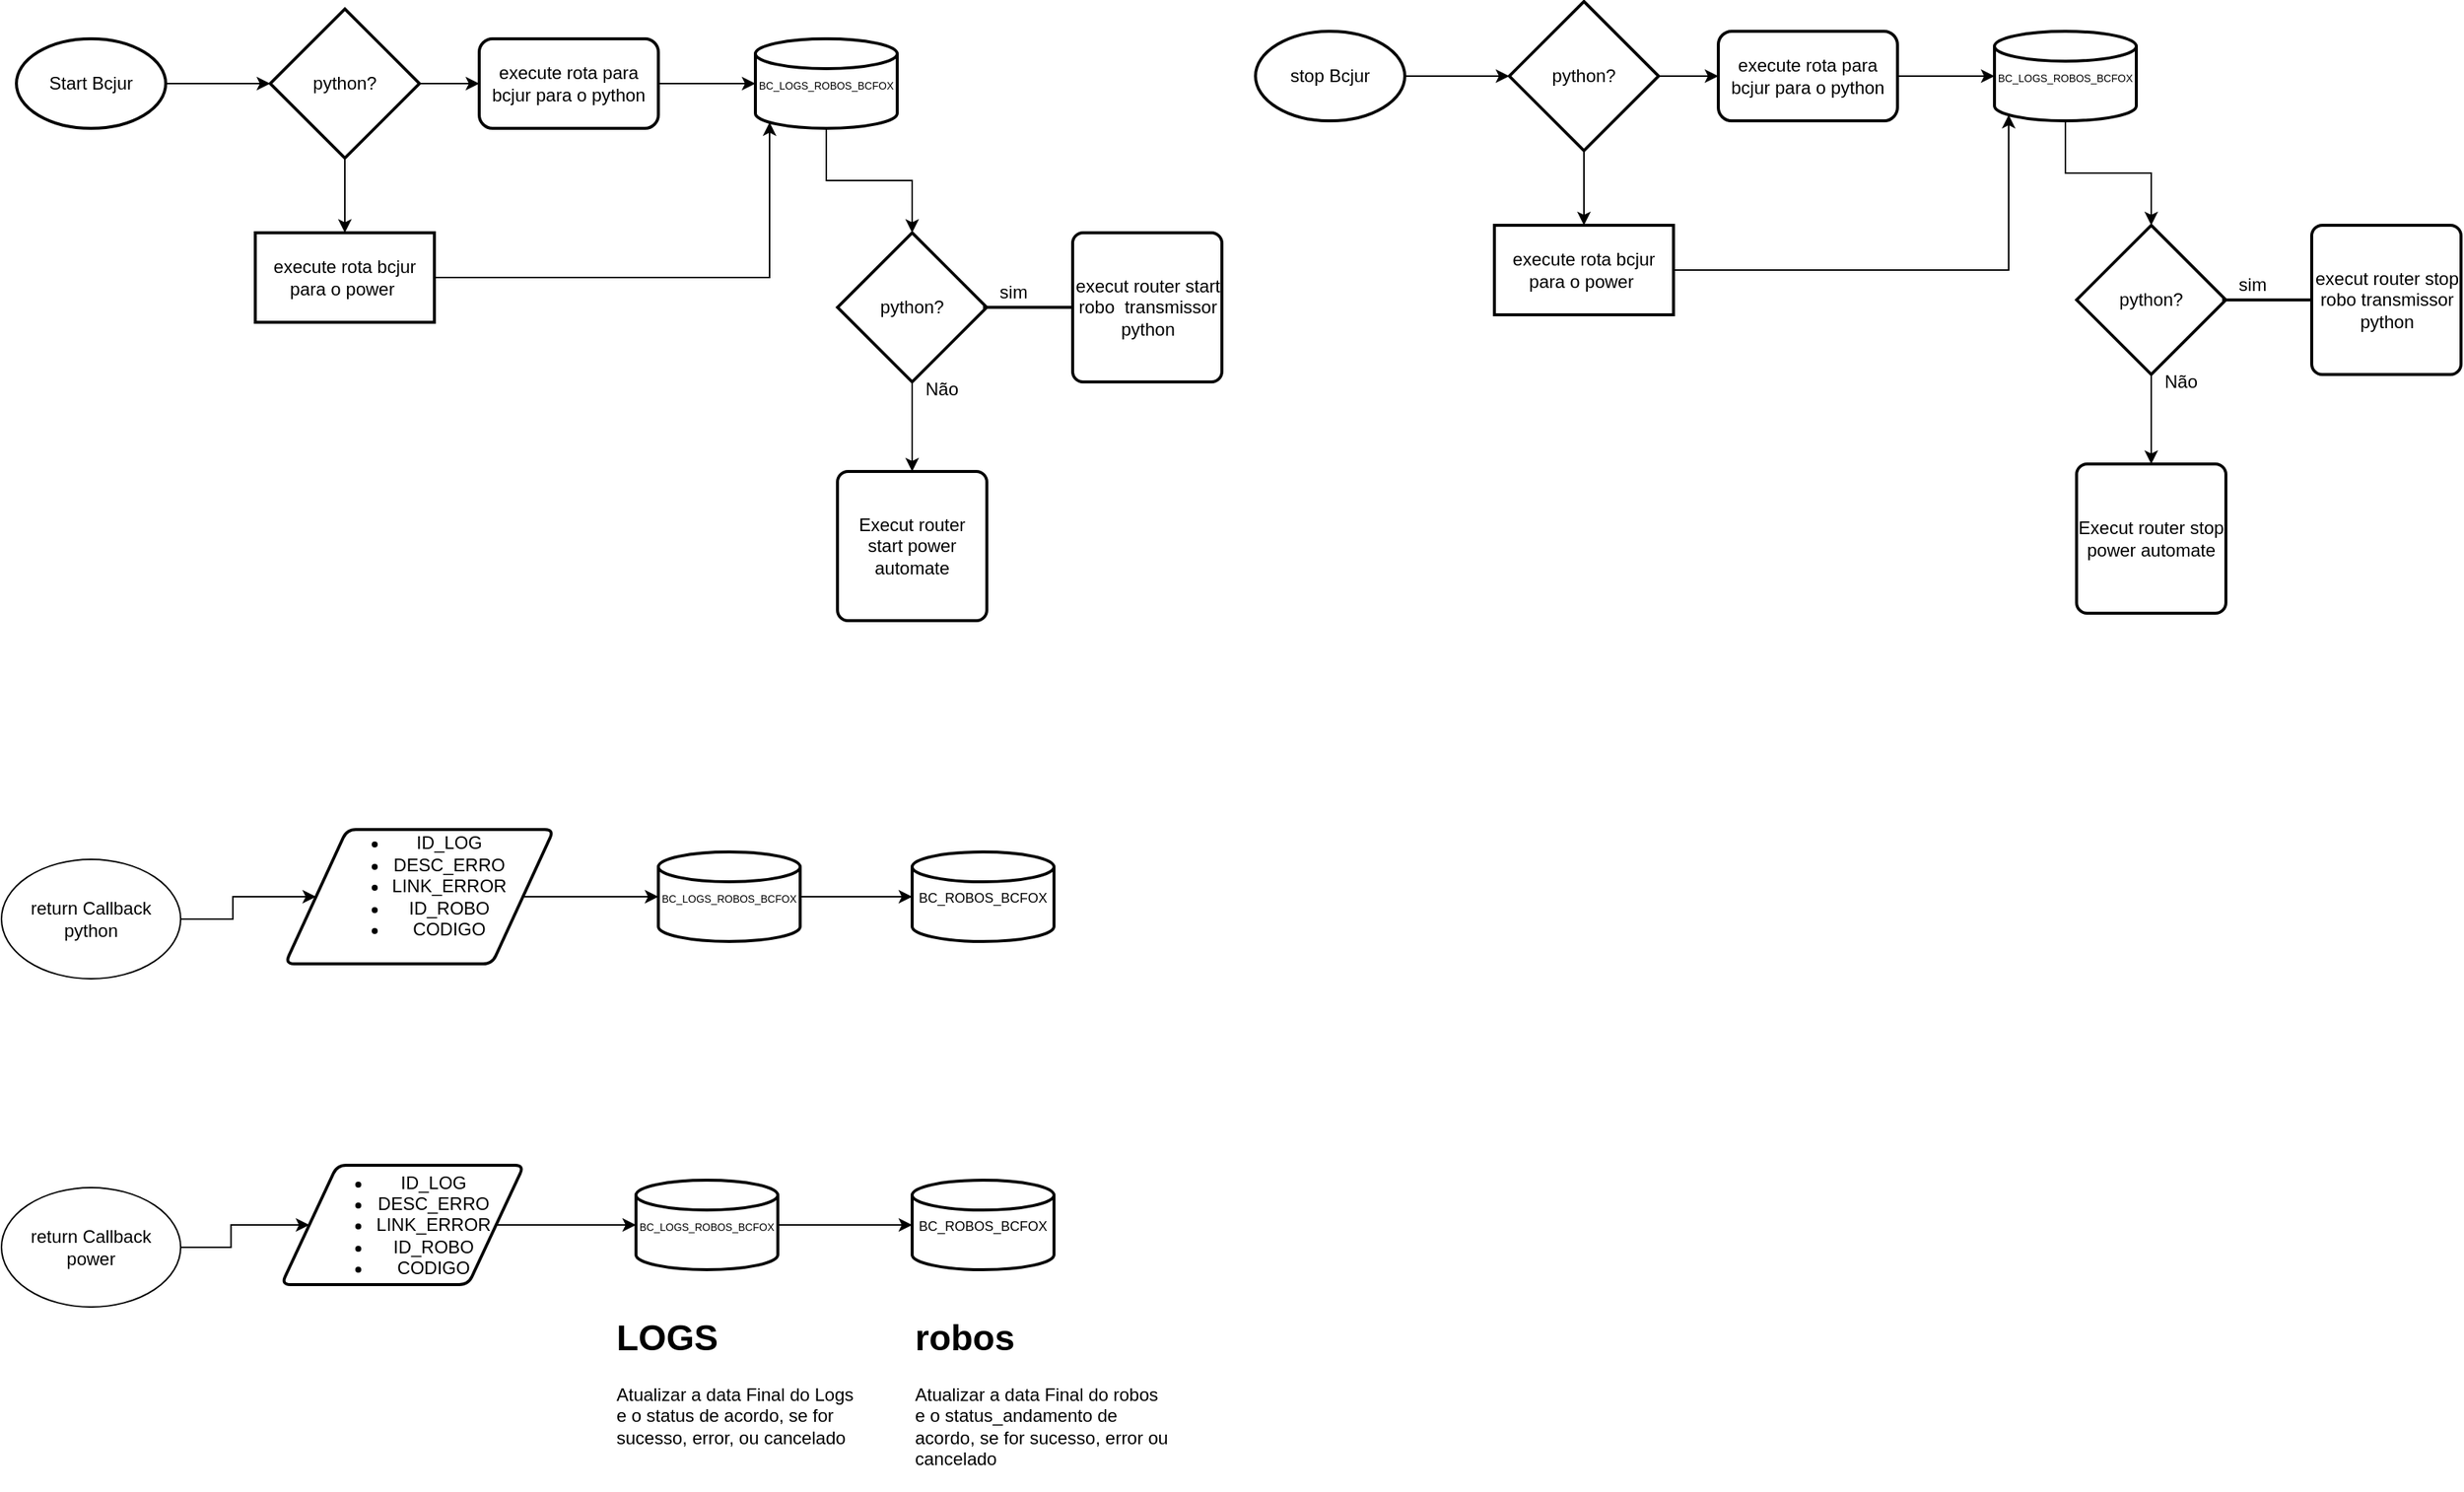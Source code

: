 <mxfile version="24.7.6">
  <diagram id="C5RBs43oDa-KdzZeNtuy" name="Page-1">
    <mxGraphModel dx="1434" dy="772" grid="1" gridSize="10" guides="1" tooltips="1" connect="1" arrows="1" fold="1" page="1" pageScale="1" pageWidth="827" pageHeight="1169" math="0" shadow="0">
      <root>
        <mxCell id="WIyWlLk6GJQsqaUBKTNV-0" />
        <mxCell id="WIyWlLk6GJQsqaUBKTNV-1" parent="WIyWlLk6GJQsqaUBKTNV-0" />
        <mxCell id="8ESFLv7Ox78BS8JMGrRh-38" value="" style="edgeStyle=orthogonalEdgeStyle;rounded=0;orthogonalLoop=1;jettySize=auto;html=1;" edge="1" parent="WIyWlLk6GJQsqaUBKTNV-1" source="8ESFLv7Ox78BS8JMGrRh-0" target="8ESFLv7Ox78BS8JMGrRh-37">
          <mxGeometry relative="1" as="geometry" />
        </mxCell>
        <mxCell id="8ESFLv7Ox78BS8JMGrRh-0" value="Start Bcjur" style="strokeWidth=2;html=1;shape=mxgraph.flowchart.start_1;whiteSpace=wrap;" vertex="1" parent="WIyWlLk6GJQsqaUBKTNV-1">
          <mxGeometry x="30" y="60" width="100" height="60" as="geometry" />
        </mxCell>
        <mxCell id="8ESFLv7Ox78BS8JMGrRh-17" value="" style="edgeStyle=orthogonalEdgeStyle;rounded=0;orthogonalLoop=1;jettySize=auto;html=1;" edge="1" parent="WIyWlLk6GJQsqaUBKTNV-1" source="8ESFLv7Ox78BS8JMGrRh-2" target="8ESFLv7Ox78BS8JMGrRh-16">
          <mxGeometry relative="1" as="geometry" />
        </mxCell>
        <mxCell id="8ESFLv7Ox78BS8JMGrRh-2" value="python?" style="strokeWidth=2;html=1;shape=mxgraph.flowchart.decision;whiteSpace=wrap;" vertex="1" parent="WIyWlLk6GJQsqaUBKTNV-1">
          <mxGeometry x="580" y="190" width="100" height="100" as="geometry" />
        </mxCell>
        <mxCell id="8ESFLv7Ox78BS8JMGrRh-10" value="" style="line;strokeWidth=2;html=1;" vertex="1" parent="WIyWlLk6GJQsqaUBKTNV-1">
          <mxGeometry x="677.5" y="235" width="60" height="10" as="geometry" />
        </mxCell>
        <mxCell id="8ESFLv7Ox78BS8JMGrRh-11" value="Não" style="text;html=1;align=center;verticalAlign=middle;whiteSpace=wrap;rounded=0;" vertex="1" parent="WIyWlLk6GJQsqaUBKTNV-1">
          <mxGeometry x="620" y="280" width="60" height="30" as="geometry" />
        </mxCell>
        <mxCell id="8ESFLv7Ox78BS8JMGrRh-12" value="sim" style="text;html=1;align=center;verticalAlign=middle;whiteSpace=wrap;rounded=0;" vertex="1" parent="WIyWlLk6GJQsqaUBKTNV-1">
          <mxGeometry x="667.5" y="215" width="60" height="30" as="geometry" />
        </mxCell>
        <mxCell id="8ESFLv7Ox78BS8JMGrRh-13" value="&lt;font style=&quot;font-size: 7px;&quot;&gt;BC_LOGS_ROBOS_BCFOX&lt;/font&gt;" style="strokeWidth=2;html=1;shape=mxgraph.flowchart.database;whiteSpace=wrap;" vertex="1" parent="WIyWlLk6GJQsqaUBKTNV-1">
          <mxGeometry x="525" y="60" width="95" height="60" as="geometry" />
        </mxCell>
        <mxCell id="8ESFLv7Ox78BS8JMGrRh-16" value="Execut router start power automate" style="rounded=1;whiteSpace=wrap;html=1;absoluteArcSize=1;arcSize=14;strokeWidth=2;" vertex="1" parent="WIyWlLk6GJQsqaUBKTNV-1">
          <mxGeometry x="580" y="350" width="100" height="100" as="geometry" />
        </mxCell>
        <mxCell id="8ESFLv7Ox78BS8JMGrRh-18" value="execut router start robo&amp;nbsp; transmissor python" style="rounded=1;whiteSpace=wrap;html=1;absoluteArcSize=1;arcSize=14;strokeWidth=2;" vertex="1" parent="WIyWlLk6GJQsqaUBKTNV-1">
          <mxGeometry x="737.5" y="190" width="100" height="100" as="geometry" />
        </mxCell>
        <mxCell id="8ESFLv7Ox78BS8JMGrRh-22" value="" style="edgeStyle=orthogonalEdgeStyle;rounded=0;orthogonalLoop=1;jettySize=auto;html=1;" edge="1" parent="WIyWlLk6GJQsqaUBKTNV-1" source="8ESFLv7Ox78BS8JMGrRh-19" target="8ESFLv7Ox78BS8JMGrRh-21">
          <mxGeometry relative="1" as="geometry" />
        </mxCell>
        <mxCell id="8ESFLv7Ox78BS8JMGrRh-19" value="return Callback python" style="ellipse;whiteSpace=wrap;html=1;" vertex="1" parent="WIyWlLk6GJQsqaUBKTNV-1">
          <mxGeometry x="20" y="610" width="120" height="80" as="geometry" />
        </mxCell>
        <mxCell id="8ESFLv7Ox78BS8JMGrRh-24" value="" style="edgeStyle=orthogonalEdgeStyle;rounded=0;orthogonalLoop=1;jettySize=auto;html=1;" edge="1" parent="WIyWlLk6GJQsqaUBKTNV-1" source="8ESFLv7Ox78BS8JMGrRh-20" target="8ESFLv7Ox78BS8JMGrRh-23">
          <mxGeometry relative="1" as="geometry" />
        </mxCell>
        <mxCell id="8ESFLv7Ox78BS8JMGrRh-20" value="return Callback&lt;br&gt;power" style="ellipse;whiteSpace=wrap;html=1;" vertex="1" parent="WIyWlLk6GJQsqaUBKTNV-1">
          <mxGeometry x="20" y="830" width="120" height="80" as="geometry" />
        </mxCell>
        <mxCell id="8ESFLv7Ox78BS8JMGrRh-28" value="" style="edgeStyle=orthogonalEdgeStyle;rounded=0;orthogonalLoop=1;jettySize=auto;html=1;" edge="1" parent="WIyWlLk6GJQsqaUBKTNV-1" source="8ESFLv7Ox78BS8JMGrRh-21" target="8ESFLv7Ox78BS8JMGrRh-26">
          <mxGeometry relative="1" as="geometry" />
        </mxCell>
        <mxCell id="8ESFLv7Ox78BS8JMGrRh-21" value="&lt;ul&gt;&lt;li&gt;ID_LOG&lt;/li&gt;&lt;li&gt;DESC_ERRO&lt;/li&gt;&lt;li&gt;LINK_ERROR&lt;/li&gt;&lt;li&gt;ID_ROBO&lt;/li&gt;&lt;li&gt;CODIGO&lt;/li&gt;&lt;/ul&gt;&lt;div&gt;&lt;br&gt;&lt;/div&gt;" style="shape=parallelogram;html=1;strokeWidth=2;perimeter=parallelogramPerimeter;whiteSpace=wrap;rounded=1;arcSize=12;size=0.23;" vertex="1" parent="WIyWlLk6GJQsqaUBKTNV-1">
          <mxGeometry x="210" y="590" width="180" height="90" as="geometry" />
        </mxCell>
        <mxCell id="8ESFLv7Ox78BS8JMGrRh-29" value="" style="edgeStyle=orthogonalEdgeStyle;rounded=0;orthogonalLoop=1;jettySize=auto;html=1;" edge="1" parent="WIyWlLk6GJQsqaUBKTNV-1" source="8ESFLv7Ox78BS8JMGrRh-23" target="8ESFLv7Ox78BS8JMGrRh-27">
          <mxGeometry relative="1" as="geometry" />
        </mxCell>
        <mxCell id="8ESFLv7Ox78BS8JMGrRh-23" value="&lt;div&gt;&lt;br&gt;&lt;/div&gt;&lt;ul&gt;&lt;li&gt;ID_LOG&lt;/li&gt;&lt;li&gt;DESC_ERRO&lt;/li&gt;&lt;li&gt;LINK_ERROR&lt;/li&gt;&lt;li&gt;ID_ROBO&lt;/li&gt;&lt;li&gt;CODIGO&lt;/li&gt;&lt;/ul&gt;&lt;div style=&quot;forced-color-adjust: none;&quot;&gt;&lt;br&gt;&lt;/div&gt;" style="shape=parallelogram;html=1;strokeWidth=2;perimeter=parallelogramPerimeter;whiteSpace=wrap;rounded=1;arcSize=12;size=0.23;" vertex="1" parent="WIyWlLk6GJQsqaUBKTNV-1">
          <mxGeometry x="207.5" y="815" width="162.5" height="80" as="geometry" />
        </mxCell>
        <mxCell id="8ESFLv7Ox78BS8JMGrRh-31" value="" style="edgeStyle=orthogonalEdgeStyle;rounded=0;orthogonalLoop=1;jettySize=auto;html=1;" edge="1" parent="WIyWlLk6GJQsqaUBKTNV-1" source="8ESFLv7Ox78BS8JMGrRh-26" target="8ESFLv7Ox78BS8JMGrRh-30">
          <mxGeometry relative="1" as="geometry" />
        </mxCell>
        <mxCell id="8ESFLv7Ox78BS8JMGrRh-26" value="&lt;font style=&quot;font-size: 7px;&quot;&gt;BC_LOGS_ROBOS_BCFOX&lt;/font&gt;" style="strokeWidth=2;html=1;shape=mxgraph.flowchart.database;whiteSpace=wrap;" vertex="1" parent="WIyWlLk6GJQsqaUBKTNV-1">
          <mxGeometry x="460" y="605" width="95" height="60" as="geometry" />
        </mxCell>
        <mxCell id="8ESFLv7Ox78BS8JMGrRh-33" value="" style="edgeStyle=orthogonalEdgeStyle;rounded=0;orthogonalLoop=1;jettySize=auto;html=1;" edge="1" parent="WIyWlLk6GJQsqaUBKTNV-1" source="8ESFLv7Ox78BS8JMGrRh-27" target="8ESFLv7Ox78BS8JMGrRh-32">
          <mxGeometry relative="1" as="geometry" />
        </mxCell>
        <mxCell id="8ESFLv7Ox78BS8JMGrRh-27" value="&lt;font style=&quot;font-size: 7px;&quot;&gt;BC_LOGS_ROBOS_BCFOX&lt;/font&gt;" style="strokeWidth=2;html=1;shape=mxgraph.flowchart.database;whiteSpace=wrap;" vertex="1" parent="WIyWlLk6GJQsqaUBKTNV-1">
          <mxGeometry x="445" y="825" width="95" height="60" as="geometry" />
        </mxCell>
        <mxCell id="8ESFLv7Ox78BS8JMGrRh-30" value="&lt;font style=&quot;font-size: 9px;&quot;&gt;BC_ROBOS_BCFOX&lt;/font&gt;" style="strokeWidth=2;html=1;shape=mxgraph.flowchart.database;whiteSpace=wrap;" vertex="1" parent="WIyWlLk6GJQsqaUBKTNV-1">
          <mxGeometry x="630" y="605" width="95" height="60" as="geometry" />
        </mxCell>
        <mxCell id="8ESFLv7Ox78BS8JMGrRh-32" value="&lt;font style=&quot;font-size: 9px;&quot;&gt;BC_ROBOS_BCFOX&lt;/font&gt;" style="strokeWidth=2;html=1;shape=mxgraph.flowchart.database;whiteSpace=wrap;" vertex="1" parent="WIyWlLk6GJQsqaUBKTNV-1">
          <mxGeometry x="630" y="825" width="95" height="60" as="geometry" />
        </mxCell>
        <mxCell id="8ESFLv7Ox78BS8JMGrRh-35" value="&lt;h1 style=&quot;margin-top: 0px;&quot;&gt;LOGS&lt;/h1&gt;&lt;p&gt;Atualizar a data Final do Logs&lt;br&gt;e o status de acordo, se for sucesso, error, ou cancelado&lt;/p&gt;" style="text;html=1;whiteSpace=wrap;overflow=hidden;rounded=0;" vertex="1" parent="WIyWlLk6GJQsqaUBKTNV-1">
          <mxGeometry x="430" y="910" width="180" height="120" as="geometry" />
        </mxCell>
        <mxCell id="8ESFLv7Ox78BS8JMGrRh-36" value="&lt;h1 style=&quot;margin-top: 0px;&quot;&gt;robos&lt;/h1&gt;&lt;p&gt;Atualizar a data Final do robos&lt;br&gt;e o status_andamento de acordo, se for sucesso, error ou cancelado&lt;/p&gt;" style="text;html=1;whiteSpace=wrap;overflow=hidden;rounded=0;" vertex="1" parent="WIyWlLk6GJQsqaUBKTNV-1">
          <mxGeometry x="630" y="910" width="180" height="120" as="geometry" />
        </mxCell>
        <mxCell id="8ESFLv7Ox78BS8JMGrRh-40" value="" style="edgeStyle=orthogonalEdgeStyle;rounded=0;orthogonalLoop=1;jettySize=auto;html=1;" edge="1" parent="WIyWlLk6GJQsqaUBKTNV-1" source="8ESFLv7Ox78BS8JMGrRh-37" target="8ESFLv7Ox78BS8JMGrRh-39">
          <mxGeometry relative="1" as="geometry" />
        </mxCell>
        <mxCell id="8ESFLv7Ox78BS8JMGrRh-42" value="" style="edgeStyle=orthogonalEdgeStyle;rounded=0;orthogonalLoop=1;jettySize=auto;html=1;" edge="1" parent="WIyWlLk6GJQsqaUBKTNV-1" source="8ESFLv7Ox78BS8JMGrRh-37" target="8ESFLv7Ox78BS8JMGrRh-41">
          <mxGeometry relative="1" as="geometry" />
        </mxCell>
        <mxCell id="8ESFLv7Ox78BS8JMGrRh-37" value="python?" style="strokeWidth=2;html=1;shape=mxgraph.flowchart.decision;whiteSpace=wrap;" vertex="1" parent="WIyWlLk6GJQsqaUBKTNV-1">
          <mxGeometry x="200" y="40" width="100" height="100" as="geometry" />
        </mxCell>
        <mxCell id="8ESFLv7Ox78BS8JMGrRh-39" value="execute rota bcjur para o power&amp;nbsp;" style="whiteSpace=wrap;html=1;strokeWidth=2;" vertex="1" parent="WIyWlLk6GJQsqaUBKTNV-1">
          <mxGeometry x="190" y="190" width="120" height="60" as="geometry" />
        </mxCell>
        <mxCell id="8ESFLv7Ox78BS8JMGrRh-41" value="execute rota para bcjur para o python" style="rounded=1;whiteSpace=wrap;html=1;strokeWidth=2;" vertex="1" parent="WIyWlLk6GJQsqaUBKTNV-1">
          <mxGeometry x="340" y="60" width="120" height="60" as="geometry" />
        </mxCell>
        <mxCell id="8ESFLv7Ox78BS8JMGrRh-43" style="edgeStyle=orthogonalEdgeStyle;rounded=0;orthogonalLoop=1;jettySize=auto;html=1;entryX=0;entryY=0.5;entryDx=0;entryDy=0;entryPerimeter=0;" edge="1" parent="WIyWlLk6GJQsqaUBKTNV-1" source="8ESFLv7Ox78BS8JMGrRh-41" target="8ESFLv7Ox78BS8JMGrRh-13">
          <mxGeometry relative="1" as="geometry" />
        </mxCell>
        <mxCell id="8ESFLv7Ox78BS8JMGrRh-44" style="edgeStyle=orthogonalEdgeStyle;rounded=0;orthogonalLoop=1;jettySize=auto;html=1;entryX=0.1;entryY=0.933;entryDx=0;entryDy=0;entryPerimeter=0;" edge="1" parent="WIyWlLk6GJQsqaUBKTNV-1" source="8ESFLv7Ox78BS8JMGrRh-39" target="8ESFLv7Ox78BS8JMGrRh-13">
          <mxGeometry relative="1" as="geometry" />
        </mxCell>
        <mxCell id="8ESFLv7Ox78BS8JMGrRh-45" style="edgeStyle=orthogonalEdgeStyle;rounded=0;orthogonalLoop=1;jettySize=auto;html=1;entryX=0.5;entryY=0;entryDx=0;entryDy=0;entryPerimeter=0;" edge="1" parent="WIyWlLk6GJQsqaUBKTNV-1" source="8ESFLv7Ox78BS8JMGrRh-13" target="8ESFLv7Ox78BS8JMGrRh-2">
          <mxGeometry relative="1" as="geometry" />
        </mxCell>
        <mxCell id="8ESFLv7Ox78BS8JMGrRh-46" value="" style="edgeStyle=orthogonalEdgeStyle;rounded=0;orthogonalLoop=1;jettySize=auto;html=1;" edge="1" parent="WIyWlLk6GJQsqaUBKTNV-1" source="8ESFLv7Ox78BS8JMGrRh-47" target="8ESFLv7Ox78BS8JMGrRh-58">
          <mxGeometry relative="1" as="geometry" />
        </mxCell>
        <mxCell id="8ESFLv7Ox78BS8JMGrRh-47" value="stop Bcjur" style="strokeWidth=2;html=1;shape=mxgraph.flowchart.start_1;whiteSpace=wrap;" vertex="1" parent="WIyWlLk6GJQsqaUBKTNV-1">
          <mxGeometry x="860" y="55" width="100" height="60" as="geometry" />
        </mxCell>
        <mxCell id="8ESFLv7Ox78BS8JMGrRh-48" value="" style="edgeStyle=orthogonalEdgeStyle;rounded=0;orthogonalLoop=1;jettySize=auto;html=1;" edge="1" parent="WIyWlLk6GJQsqaUBKTNV-1" source="8ESFLv7Ox78BS8JMGrRh-49" target="8ESFLv7Ox78BS8JMGrRh-54">
          <mxGeometry relative="1" as="geometry" />
        </mxCell>
        <mxCell id="8ESFLv7Ox78BS8JMGrRh-49" value="python?" style="strokeWidth=2;html=1;shape=mxgraph.flowchart.decision;whiteSpace=wrap;" vertex="1" parent="WIyWlLk6GJQsqaUBKTNV-1">
          <mxGeometry x="1410" y="185" width="100" height="100" as="geometry" />
        </mxCell>
        <mxCell id="8ESFLv7Ox78BS8JMGrRh-50" value="" style="line;strokeWidth=2;html=1;" vertex="1" parent="WIyWlLk6GJQsqaUBKTNV-1">
          <mxGeometry x="1507.5" y="230" width="60" height="10" as="geometry" />
        </mxCell>
        <mxCell id="8ESFLv7Ox78BS8JMGrRh-51" value="Não" style="text;html=1;align=center;verticalAlign=middle;whiteSpace=wrap;rounded=0;" vertex="1" parent="WIyWlLk6GJQsqaUBKTNV-1">
          <mxGeometry x="1450" y="275" width="60" height="30" as="geometry" />
        </mxCell>
        <mxCell id="8ESFLv7Ox78BS8JMGrRh-52" value="sim" style="text;html=1;align=center;verticalAlign=middle;whiteSpace=wrap;rounded=0;" vertex="1" parent="WIyWlLk6GJQsqaUBKTNV-1">
          <mxGeometry x="1497.5" y="210" width="60" height="30" as="geometry" />
        </mxCell>
        <mxCell id="8ESFLv7Ox78BS8JMGrRh-53" value="&lt;font style=&quot;font-size: 7px;&quot;&gt;BC_LOGS_ROBOS_BCFOX&lt;/font&gt;" style="strokeWidth=2;html=1;shape=mxgraph.flowchart.database;whiteSpace=wrap;" vertex="1" parent="WIyWlLk6GJQsqaUBKTNV-1">
          <mxGeometry x="1355" y="55" width="95" height="60" as="geometry" />
        </mxCell>
        <mxCell id="8ESFLv7Ox78BS8JMGrRh-54" value="Execut router stop power automate" style="rounded=1;whiteSpace=wrap;html=1;absoluteArcSize=1;arcSize=14;strokeWidth=2;" vertex="1" parent="WIyWlLk6GJQsqaUBKTNV-1">
          <mxGeometry x="1410" y="345" width="100" height="100" as="geometry" />
        </mxCell>
        <mxCell id="8ESFLv7Ox78BS8JMGrRh-55" value="execut router stop robo transmissor python" style="rounded=1;whiteSpace=wrap;html=1;absoluteArcSize=1;arcSize=14;strokeWidth=2;" vertex="1" parent="WIyWlLk6GJQsqaUBKTNV-1">
          <mxGeometry x="1567.5" y="185" width="100" height="100" as="geometry" />
        </mxCell>
        <mxCell id="8ESFLv7Ox78BS8JMGrRh-56" value="" style="edgeStyle=orthogonalEdgeStyle;rounded=0;orthogonalLoop=1;jettySize=auto;html=1;" edge="1" parent="WIyWlLk6GJQsqaUBKTNV-1" source="8ESFLv7Ox78BS8JMGrRh-58" target="8ESFLv7Ox78BS8JMGrRh-59">
          <mxGeometry relative="1" as="geometry" />
        </mxCell>
        <mxCell id="8ESFLv7Ox78BS8JMGrRh-57" value="" style="edgeStyle=orthogonalEdgeStyle;rounded=0;orthogonalLoop=1;jettySize=auto;html=1;" edge="1" parent="WIyWlLk6GJQsqaUBKTNV-1" source="8ESFLv7Ox78BS8JMGrRh-58" target="8ESFLv7Ox78BS8JMGrRh-60">
          <mxGeometry relative="1" as="geometry" />
        </mxCell>
        <mxCell id="8ESFLv7Ox78BS8JMGrRh-58" value="python?" style="strokeWidth=2;html=1;shape=mxgraph.flowchart.decision;whiteSpace=wrap;" vertex="1" parent="WIyWlLk6GJQsqaUBKTNV-1">
          <mxGeometry x="1030" y="35" width="100" height="100" as="geometry" />
        </mxCell>
        <mxCell id="8ESFLv7Ox78BS8JMGrRh-59" value="execute rota bcjur para o power&amp;nbsp;" style="whiteSpace=wrap;html=1;strokeWidth=2;" vertex="1" parent="WIyWlLk6GJQsqaUBKTNV-1">
          <mxGeometry x="1020" y="185" width="120" height="60" as="geometry" />
        </mxCell>
        <mxCell id="8ESFLv7Ox78BS8JMGrRh-60" value="execute rota para bcjur para o python" style="rounded=1;whiteSpace=wrap;html=1;strokeWidth=2;" vertex="1" parent="WIyWlLk6GJQsqaUBKTNV-1">
          <mxGeometry x="1170" y="55" width="120" height="60" as="geometry" />
        </mxCell>
        <mxCell id="8ESFLv7Ox78BS8JMGrRh-61" style="edgeStyle=orthogonalEdgeStyle;rounded=0;orthogonalLoop=1;jettySize=auto;html=1;entryX=0;entryY=0.5;entryDx=0;entryDy=0;entryPerimeter=0;" edge="1" parent="WIyWlLk6GJQsqaUBKTNV-1" source="8ESFLv7Ox78BS8JMGrRh-60" target="8ESFLv7Ox78BS8JMGrRh-53">
          <mxGeometry relative="1" as="geometry" />
        </mxCell>
        <mxCell id="8ESFLv7Ox78BS8JMGrRh-62" style="edgeStyle=orthogonalEdgeStyle;rounded=0;orthogonalLoop=1;jettySize=auto;html=1;entryX=0.1;entryY=0.933;entryDx=0;entryDy=0;entryPerimeter=0;" edge="1" parent="WIyWlLk6GJQsqaUBKTNV-1" source="8ESFLv7Ox78BS8JMGrRh-59" target="8ESFLv7Ox78BS8JMGrRh-53">
          <mxGeometry relative="1" as="geometry" />
        </mxCell>
        <mxCell id="8ESFLv7Ox78BS8JMGrRh-63" style="edgeStyle=orthogonalEdgeStyle;rounded=0;orthogonalLoop=1;jettySize=auto;html=1;entryX=0.5;entryY=0;entryDx=0;entryDy=0;entryPerimeter=0;" edge="1" parent="WIyWlLk6GJQsqaUBKTNV-1" source="8ESFLv7Ox78BS8JMGrRh-53" target="8ESFLv7Ox78BS8JMGrRh-49">
          <mxGeometry relative="1" as="geometry" />
        </mxCell>
      </root>
    </mxGraphModel>
  </diagram>
</mxfile>
